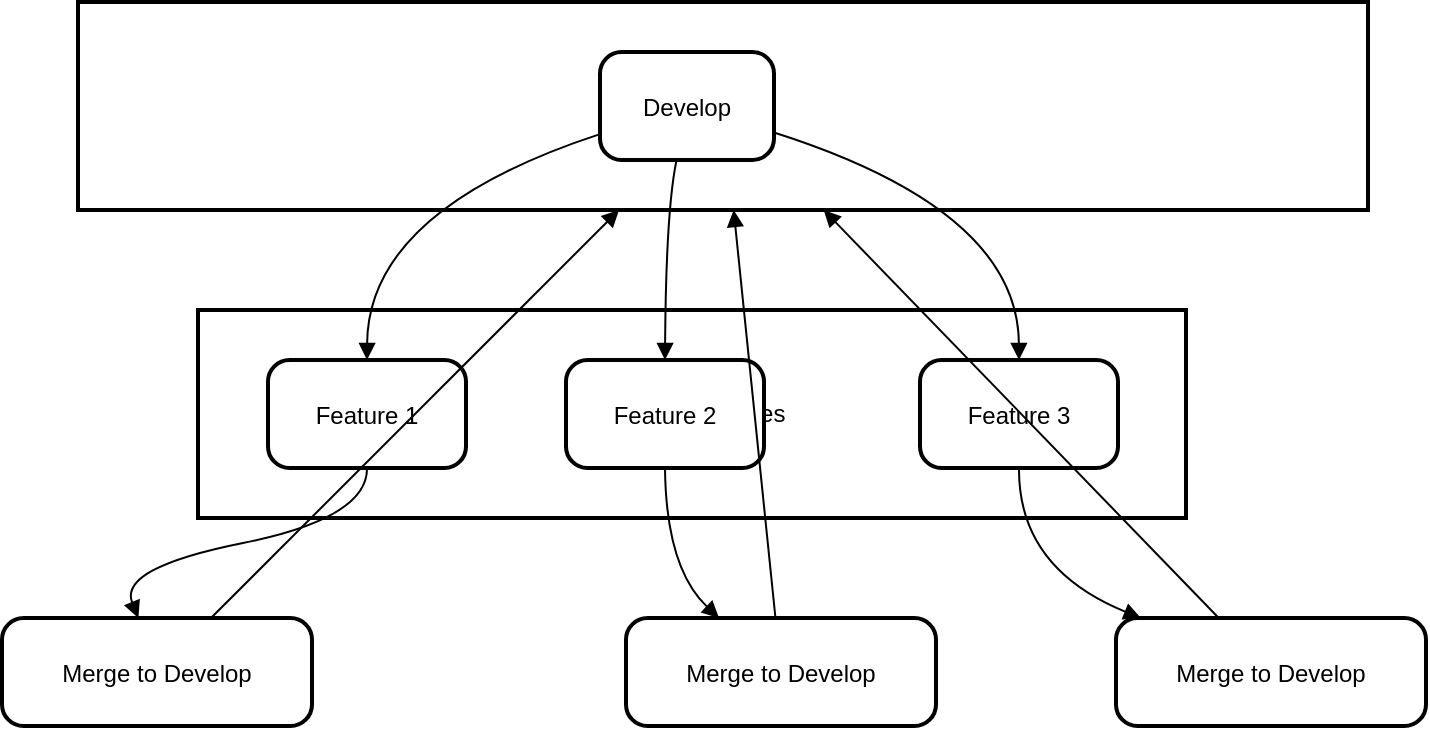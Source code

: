 <mxfile version="26.0.11">
  <diagram name="Page-1" id="PpKqgazoog0U1At8sWex">
    <mxGraphModel>
      <root>
        <mxCell id="0" />
        <mxCell id="1" parent="0" />
        <mxCell id="2" value="feature_branches" style="whiteSpace=wrap;strokeWidth=2;" vertex="1" parent="1">
          <mxGeometry x="106" y="162" width="494" height="104" as="geometry" />
        </mxCell>
        <mxCell id="3" value="master" style="whiteSpace=wrap;strokeWidth=2;" vertex="1" parent="1">
          <mxGeometry x="46" y="8" width="645" height="104" as="geometry" />
        </mxCell>
        <mxCell id="4" value="Develop" style="rounded=1;arcSize=20;strokeWidth=2" vertex="1" parent="1">
          <mxGeometry x="307" y="33" width="87" height="54" as="geometry" />
        </mxCell>
        <mxCell id="5" value="Feature 1" style="rounded=1;arcSize=20;strokeWidth=2" vertex="1" parent="1">
          <mxGeometry x="141" y="187" width="99" height="54" as="geometry" />
        </mxCell>
        <mxCell id="6" value="Feature 2" style="rounded=1;arcSize=20;strokeWidth=2" vertex="1" parent="1">
          <mxGeometry x="290" y="187" width="99" height="54" as="geometry" />
        </mxCell>
        <mxCell id="7" value="Feature 3" style="rounded=1;arcSize=20;strokeWidth=2" vertex="1" parent="1">
          <mxGeometry x="467" y="187" width="99" height="54" as="geometry" />
        </mxCell>
        <mxCell id="8" value="Merge to Develop" style="rounded=1;arcSize=20;strokeWidth=2" vertex="1" parent="1">
          <mxGeometry x="8" y="316" width="155" height="54" as="geometry" />
        </mxCell>
        <mxCell id="9" value="Merge to Develop" style="rounded=1;arcSize=20;strokeWidth=2" vertex="1" parent="1">
          <mxGeometry x="320" y="316" width="155" height="54" as="geometry" />
        </mxCell>
        <mxCell id="10" value="Merge to Develop" style="rounded=1;arcSize=20;strokeWidth=2" vertex="1" parent="1">
          <mxGeometry x="565" y="316" width="155" height="54" as="geometry" />
        </mxCell>
        <mxCell id="11" value="" style="curved=1;startArrow=none;endArrow=block;exitX=0;exitY=0.76;entryX=0.5;entryY=0;" edge="1" parent="1" source="4" target="5">
          <mxGeometry relative="1" as="geometry">
            <Array as="points">
              <mxPoint x="191" y="112" />
            </Array>
          </mxGeometry>
        </mxCell>
        <mxCell id="12" value="" style="curved=1;startArrow=none;endArrow=block;exitX=0.44;exitY=1;entryX=0.5;entryY=0;" edge="1" parent="1" source="4" target="6">
          <mxGeometry relative="1" as="geometry">
            <Array as="points">
              <mxPoint x="340" y="112" />
            </Array>
          </mxGeometry>
        </mxCell>
        <mxCell id="13" value="" style="curved=1;startArrow=none;endArrow=block;exitX=1.01;exitY=0.75;entryX=0.5;entryY=0;" edge="1" parent="1" source="4" target="7">
          <mxGeometry relative="1" as="geometry">
            <Array as="points">
              <mxPoint x="516" y="112" />
            </Array>
          </mxGeometry>
        </mxCell>
        <mxCell id="14" value="" style="curved=1;startArrow=none;endArrow=block;exitX=0.5;exitY=1;entryX=0.44;entryY=0;" edge="1" parent="1" source="5" target="8">
          <mxGeometry relative="1" as="geometry">
            <Array as="points">
              <mxPoint x="191" y="266" />
              <mxPoint x="66" y="291" />
            </Array>
          </mxGeometry>
        </mxCell>
        <mxCell id="15" value="" style="curved=1;startArrow=none;endArrow=block;exitX=0.5;exitY=1;entryX=0.3;entryY=0;" edge="1" parent="1" source="6" target="9">
          <mxGeometry relative="1" as="geometry">
            <Array as="points">
              <mxPoint x="340" y="291" />
            </Array>
          </mxGeometry>
        </mxCell>
        <mxCell id="16" value="" style="curved=1;startArrow=none;endArrow=block;exitX=0.5;exitY=1;entryX=0.08;entryY=0;" edge="1" parent="1" source="7" target="10">
          <mxGeometry relative="1" as="geometry">
            <Array as="points">
              <mxPoint x="516" y="291" />
            </Array>
          </mxGeometry>
        </mxCell>
        <mxCell id="17" value="" style="curved=1;startArrow=none;endArrow=block;" edge="1" parent="1" source="8" target="3">
          <mxGeometry relative="1" as="geometry">
            <Array as="points" />
          </mxGeometry>
        </mxCell>
        <mxCell id="18" value="" style="curved=1;startArrow=none;endArrow=block;" edge="1" parent="1" source="9" target="3">
          <mxGeometry relative="1" as="geometry">
            <Array as="points" />
          </mxGeometry>
        </mxCell>
        <mxCell id="19" value="" style="curved=1;startArrow=none;endArrow=block;" edge="1" parent="1" source="10" target="3">
          <mxGeometry relative="1" as="geometry">
            <Array as="points" />
          </mxGeometry>
        </mxCell>
      </root>
    </mxGraphModel>
  </diagram>
</mxfile>
